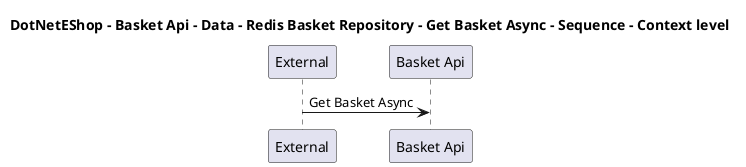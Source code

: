 @startuml

title DotNetEShop - Basket Api - Data - Redis Basket Repository - Get Basket Async - Sequence - Context level

participant "External" as C4InterFlow.SoftwareSystems.ExternalSystem
participant "Basket Api" as DotNetEShop.SoftwareSystems.BasketApi

C4InterFlow.SoftwareSystems.ExternalSystem -> DotNetEShop.SoftwareSystems.BasketApi : Get Basket Async


@enduml
